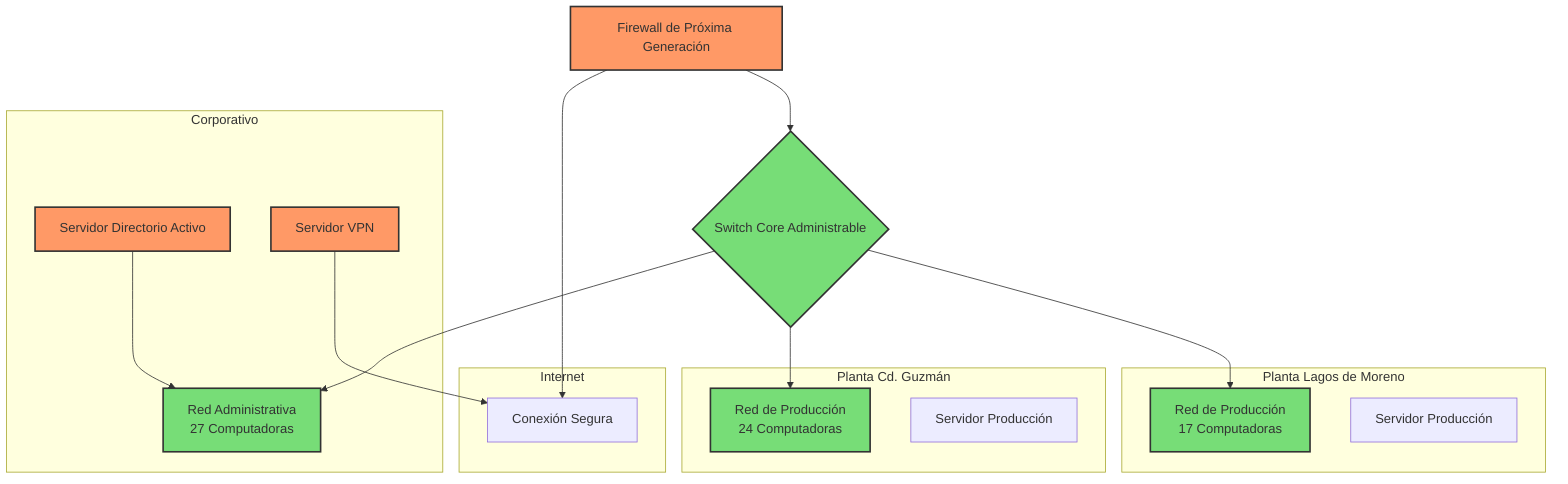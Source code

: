 flowchart TB
    A[Firewall de Próxima Generación] --> B{Switch Core Administrable}
    
    subgraph Corporativo
    C[Red Administrativa\n27 Computadoras]
    D[Servidor Directorio Activo]
    E[Servidor VPN]
    end

    subgraph Planta Lagos de Moreno
    F[Red de Producción\n17 Computadoras]
    G[Servidor Producción]
    end

    subgraph Planta Cd. Guzmán
    H[Red de Producción\n24 Computadoras]
    I[Servidor Producción]
    end

    subgraph Internet
    J[Conexión Segura]
    end

    B --> C
    B --> F
    B --> H
    
    D --> C
    E --> J
    
    A --> J
    
    classDef seguridad fill:#f96,stroke:#333,stroke-width:2px;
    classDef red fill:#77dd77,stroke:#333,stroke-width:2px;
    
    class A,D,E seguridad;
    class B,C,F,H red;